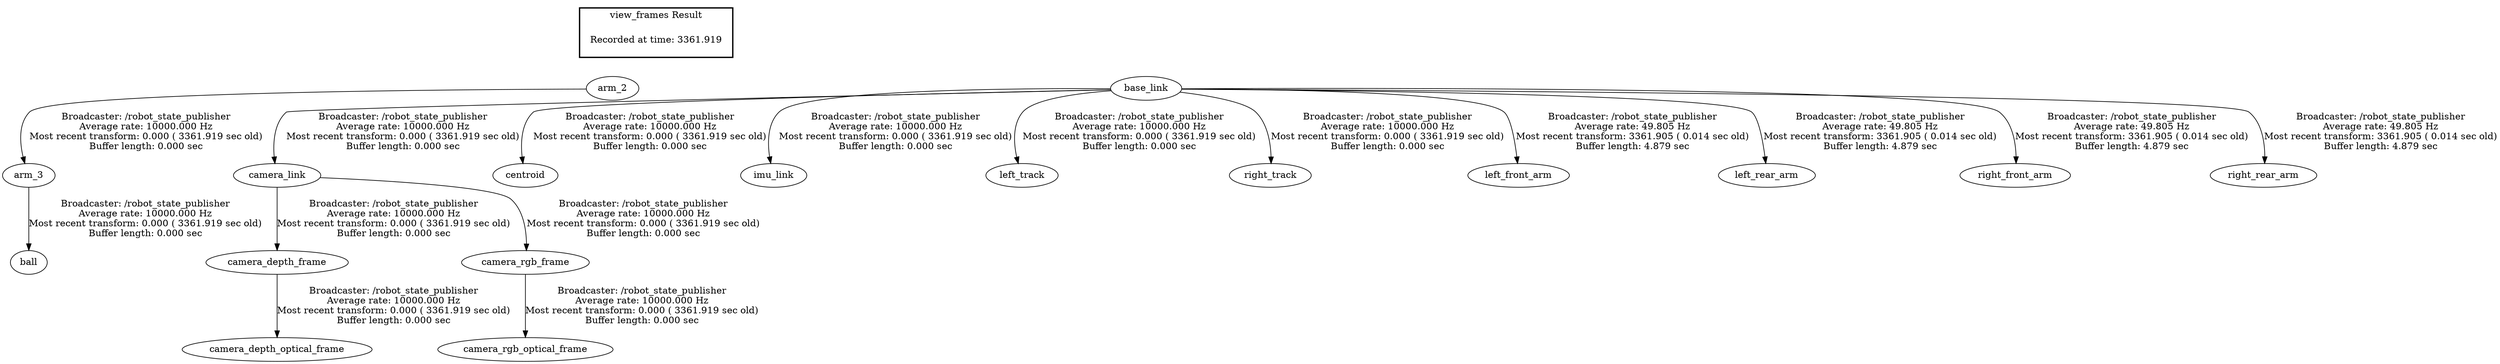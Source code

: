 digraph G {
"arm_2" -> "arm_3"[label="Broadcaster: /robot_state_publisher\nAverage rate: 10000.000 Hz\nMost recent transform: 0.000 ( 3361.919 sec old)\nBuffer length: 0.000 sec\n"];
"arm_3" -> "ball"[label="Broadcaster: /robot_state_publisher\nAverage rate: 10000.000 Hz\nMost recent transform: 0.000 ( 3361.919 sec old)\nBuffer length: 0.000 sec\n"];
"camera_link" -> "camera_depth_frame"[label="Broadcaster: /robot_state_publisher\nAverage rate: 10000.000 Hz\nMost recent transform: 0.000 ( 3361.919 sec old)\nBuffer length: 0.000 sec\n"];
"base_link" -> "camera_link"[label="Broadcaster: /robot_state_publisher\nAverage rate: 10000.000 Hz\nMost recent transform: 0.000 ( 3361.919 sec old)\nBuffer length: 0.000 sec\n"];
"camera_depth_frame" -> "camera_depth_optical_frame"[label="Broadcaster: /robot_state_publisher\nAverage rate: 10000.000 Hz\nMost recent transform: 0.000 ( 3361.919 sec old)\nBuffer length: 0.000 sec\n"];
"camera_link" -> "camera_rgb_frame"[label="Broadcaster: /robot_state_publisher\nAverage rate: 10000.000 Hz\nMost recent transform: 0.000 ( 3361.919 sec old)\nBuffer length: 0.000 sec\n"];
"camera_rgb_frame" -> "camera_rgb_optical_frame"[label="Broadcaster: /robot_state_publisher\nAverage rate: 10000.000 Hz\nMost recent transform: 0.000 ( 3361.919 sec old)\nBuffer length: 0.000 sec\n"];
"base_link" -> "centroid"[label="Broadcaster: /robot_state_publisher\nAverage rate: 10000.000 Hz\nMost recent transform: 0.000 ( 3361.919 sec old)\nBuffer length: 0.000 sec\n"];
"base_link" -> "imu_link"[label="Broadcaster: /robot_state_publisher\nAverage rate: 10000.000 Hz\nMost recent transform: 0.000 ( 3361.919 sec old)\nBuffer length: 0.000 sec\n"];
"base_link" -> "left_track"[label="Broadcaster: /robot_state_publisher\nAverage rate: 10000.000 Hz\nMost recent transform: 0.000 ( 3361.919 sec old)\nBuffer length: 0.000 sec\n"];
"base_link" -> "right_track"[label="Broadcaster: /robot_state_publisher\nAverage rate: 10000.000 Hz\nMost recent transform: 0.000 ( 3361.919 sec old)\nBuffer length: 0.000 sec\n"];
"base_link" -> "left_front_arm"[label="Broadcaster: /robot_state_publisher\nAverage rate: 49.805 Hz\nMost recent transform: 3361.905 ( 0.014 sec old)\nBuffer length: 4.879 sec\n"];
"base_link" -> "left_rear_arm"[label="Broadcaster: /robot_state_publisher\nAverage rate: 49.805 Hz\nMost recent transform: 3361.905 ( 0.014 sec old)\nBuffer length: 4.879 sec\n"];
"base_link" -> "right_front_arm"[label="Broadcaster: /robot_state_publisher\nAverage rate: 49.805 Hz\nMost recent transform: 3361.905 ( 0.014 sec old)\nBuffer length: 4.879 sec\n"];
"base_link" -> "right_rear_arm"[label="Broadcaster: /robot_state_publisher\nAverage rate: 49.805 Hz\nMost recent transform: 3361.905 ( 0.014 sec old)\nBuffer length: 4.879 sec\n"];
edge [style=invis];
 subgraph cluster_legend { style=bold; color=black; label ="view_frames Result";
"Recorded at time: 3361.919"[ shape=plaintext ] ;
 }->"arm_2";
edge [style=invis];
 subgraph cluster_legend { style=bold; color=black; label ="view_frames Result";
"Recorded at time: 3361.919"[ shape=plaintext ] ;
 }->"base_link";
}